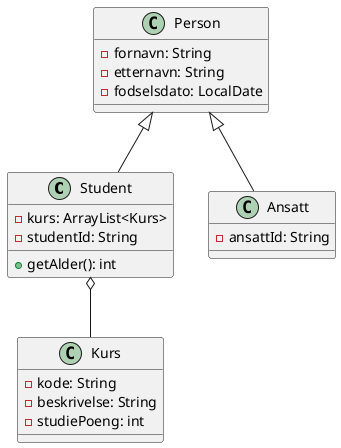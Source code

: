 @startuml

Student o-- Kurs

class Person {
    - fornavn: String
    - etternavn: String
    - fodselsdato: LocalDate
}

class Ansatt extends Person {
    - ansattId: String
}

class Student extends Person {
    - kurs: ArrayList<Kurs>
    - studentId: String
    + getAlder(): int
}


class Kurs {
    - kode: String
    - beskrivelse: String
    - studiePoeng: int
}

@enduml